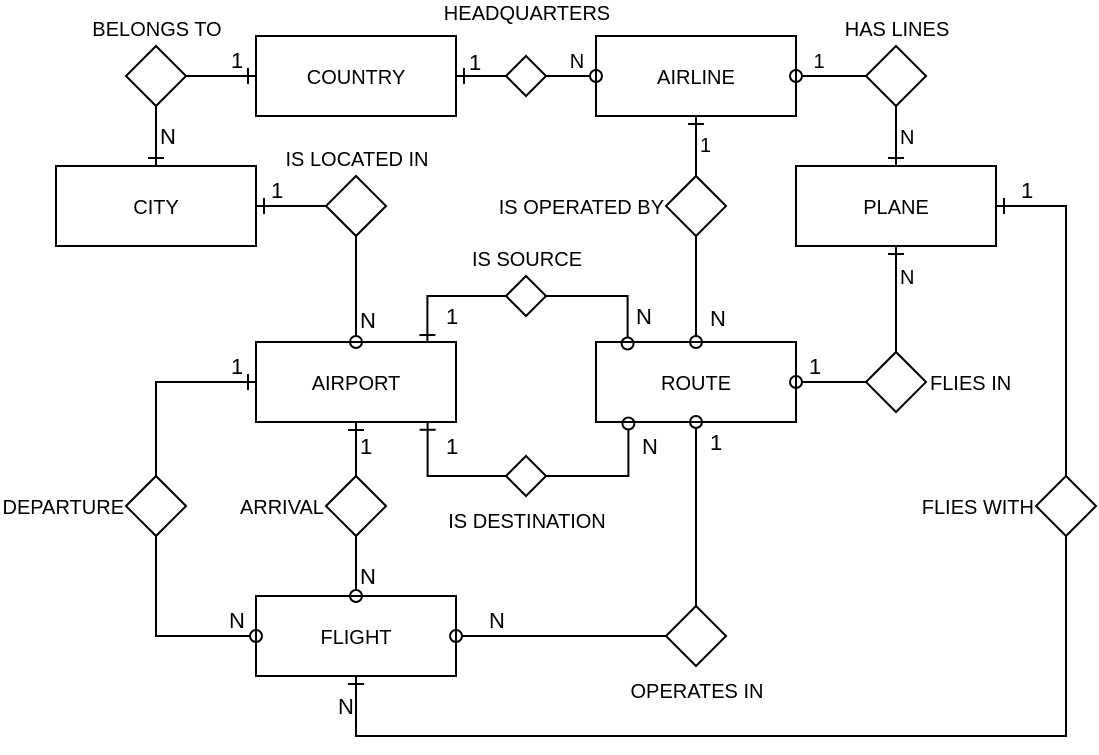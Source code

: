 <mxfile version="26.2.2">
  <diagram name="Pàgina-1" id="oy8qX8HP7gqxA2Tt80Pt">
    <mxGraphModel dx="839" dy="837" grid="1" gridSize="5" guides="1" tooltips="1" connect="1" arrows="1" fold="1" page="1" pageScale="1" pageWidth="827" pageHeight="1169" math="0" shadow="0">
      <root>
        <mxCell id="0" />
        <mxCell id="1" parent="0" />
        <mxCell id="0lUf1MtuBTGIP7ZNgEmc-1" value="FLIGHT" style="whiteSpace=wrap;html=1;align=center;fontSize=10;" parent="1" vertex="1">
          <mxGeometry x="135" y="310" width="100" height="40" as="geometry" />
        </mxCell>
        <mxCell id="0lUf1MtuBTGIP7ZNgEmc-2" value="ROUTE" style="whiteSpace=wrap;html=1;align=center;fontSize=10;" parent="1" vertex="1">
          <mxGeometry x="305" y="183" width="100" height="40" as="geometry" />
        </mxCell>
        <mxCell id="Jjx-5ByLJH9ZUyj1aWBl-4" value="AIRPORT" style="whiteSpace=wrap;html=1;align=center;fontSize=10;" parent="1" vertex="1">
          <mxGeometry x="135" y="183" width="100" height="40" as="geometry" />
        </mxCell>
        <mxCell id="RuAcS0BkeenV3SlfDcj3-1" value="COUNTRY" style="whiteSpace=wrap;html=1;align=center;fontSize=10;" parent="1" vertex="1">
          <mxGeometry x="135" y="30" width="100" height="40" as="geometry" />
        </mxCell>
        <mxCell id="RuAcS0BkeenV3SlfDcj3-3" style="edgeStyle=orthogonalEdgeStyle;rounded=0;orthogonalLoop=1;jettySize=auto;html=1;endArrow=oval;endFill=0;strokeColor=#000000;exitX=0.5;exitY=1;exitDx=0;exitDy=0;entryX=0.5;entryY=0;entryDx=0;entryDy=0;" parent="1" source="Jjx-5ByLJH9ZUyj1aWBl-7" target="Jjx-5ByLJH9ZUyj1aWBl-4" edge="1">
          <mxGeometry relative="1" as="geometry">
            <Array as="points" />
            <mxPoint x="89" y="153" as="sourcePoint" />
            <mxPoint x="-51" y="268" as="targetPoint" />
          </mxGeometry>
        </mxCell>
        <mxCell id="oEbuWqtRimP7kOQXB0fw-22" value="N" style="edgeLabel;html=1;align=left;verticalAlign=middle;resizable=0;points=[];labelPosition=right;verticalLabelPosition=middle;fontColor=#000000;labelBackgroundColor=none;" parent="RuAcS0BkeenV3SlfDcj3-3" vertex="1" connectable="0">
          <mxGeometry x="0.695" y="-2" relative="1" as="geometry">
            <mxPoint x="2" y="-3" as="offset" />
          </mxGeometry>
        </mxCell>
        <mxCell id="RuAcS0BkeenV3SlfDcj3-6" style="edgeStyle=orthogonalEdgeStyle;rounded=0;orthogonalLoop=1;jettySize=auto;html=1;entryX=1;entryY=0.5;entryDx=0;entryDy=0;endArrow=ERone;startFill=0;startArrow=none;curved=0;endFill=0;strokeColor=#000000;exitX=0;exitY=0.5;exitDx=0;exitDy=0;" parent="1" source="Jjx-5ByLJH9ZUyj1aWBl-7" edge="1">
          <mxGeometry relative="1" as="geometry">
            <mxPoint x="-43" y="165.0" as="sourcePoint" />
            <Array as="points" />
            <mxPoint x="135" y="115" as="targetPoint" />
          </mxGeometry>
        </mxCell>
        <mxCell id="oEbuWqtRimP7kOQXB0fw-21" value="1" style="edgeLabel;html=1;align=center;verticalAlign=bottom;resizable=0;points=[];labelPosition=center;verticalLabelPosition=top;fontColor=#000000;labelBackgroundColor=none;" parent="RuAcS0BkeenV3SlfDcj3-6" vertex="1" connectable="0">
          <mxGeometry x="0.619" relative="1" as="geometry">
            <mxPoint x="3" as="offset" />
          </mxGeometry>
        </mxCell>
        <mxCell id="RuAcS0BkeenV3SlfDcj3-10" style="edgeStyle=orthogonalEdgeStyle;rounded=0;orthogonalLoop=1;jettySize=auto;html=1;endArrow=ERone;endFill=0;entryX=0;entryY=0.5;entryDx=0;entryDy=0;exitX=1;exitY=0.5;exitDx=0;exitDy=0;" parent="1" target="RuAcS0BkeenV3SlfDcj3-1" edge="1">
          <mxGeometry relative="1" as="geometry">
            <mxPoint x="100" y="50" as="sourcePoint" />
            <mxPoint x="-79" y="60" as="targetPoint" />
          </mxGeometry>
        </mxCell>
        <mxCell id="oEbuWqtRimP7kOQXB0fw-19" value="1" style="edgeLabel;html=1;align=center;verticalAlign=bottom;resizable=0;points=[];labelPosition=center;verticalLabelPosition=top;labelBackgroundColor=none;" parent="RuAcS0BkeenV3SlfDcj3-10" vertex="1" connectable="0">
          <mxGeometry x="0.074" relative="1" as="geometry">
            <mxPoint x="6" as="offset" />
          </mxGeometry>
        </mxCell>
        <mxCell id="RuAcS0BkeenV3SlfDcj3-11" style="edgeStyle=orthogonalEdgeStyle;rounded=0;orthogonalLoop=1;jettySize=auto;html=1;endArrow=ERone;endFill=0;entryX=0.5;entryY=0;entryDx=0;entryDy=0;exitX=0.5;exitY=1;exitDx=0;exitDy=0;strokeColor=#000000;" parent="1" edge="1">
          <mxGeometry relative="1" as="geometry">
            <mxPoint x="85" y="65" as="sourcePoint" />
            <mxPoint x="85" y="95" as="targetPoint" />
          </mxGeometry>
        </mxCell>
        <mxCell id="oEbuWqtRimP7kOQXB0fw-20" value="N" style="edgeLabel;html=1;align=left;verticalAlign=middle;resizable=0;points=[];labelPosition=right;verticalLabelPosition=middle;labelBackgroundColor=none;" parent="RuAcS0BkeenV3SlfDcj3-11" vertex="1" connectable="0">
          <mxGeometry relative="1" as="geometry">
            <mxPoint as="offset" />
          </mxGeometry>
        </mxCell>
        <mxCell id="RuAcS0BkeenV3SlfDcj3-25" value="AIRLINE" style="whiteSpace=wrap;html=1;align=center;fontSize=10;" parent="1" vertex="1">
          <mxGeometry x="305" y="30" width="100" height="40" as="geometry" />
        </mxCell>
        <mxCell id="RuAcS0BkeenV3SlfDcj3-27" style="edgeStyle=orthogonalEdgeStyle;rounded=0;orthogonalLoop=1;jettySize=auto;html=1;exitX=0.5;exitY=0;exitDx=0;exitDy=0;entryX=0.5;entryY=1;entryDx=0;entryDy=0;endArrow=ERone;endFill=0;" parent="1" source="pUOaG0cmKJUKfOuvgTSS-16" target="RuAcS0BkeenV3SlfDcj3-25" edge="1">
          <mxGeometry relative="1" as="geometry">
            <mxPoint x="165.23" y="100" as="sourcePoint" />
          </mxGeometry>
        </mxCell>
        <mxCell id="oEbuWqtRimP7kOQXB0fw-6" value="1" style="edgeLabel;html=1;align=left;verticalAlign=middle;resizable=0;points=[];fontSize=10;labelPosition=right;verticalLabelPosition=middle;labelBackgroundColor=none;" parent="RuAcS0BkeenV3SlfDcj3-27" vertex="1" connectable="0">
          <mxGeometry x="0.051" relative="1" as="geometry">
            <mxPoint as="offset" />
          </mxGeometry>
        </mxCell>
        <mxCell id="0lUf1MtuBTGIP7ZNgEmc-21" style="edgeStyle=orthogonalEdgeStyle;rounded=0;orthogonalLoop=1;jettySize=auto;html=1;exitX=0.5;exitY=0;exitDx=0;exitDy=0;endArrow=oval;startFill=0;endFill=0;entryX=0.5;entryY=1;entryDx=0;entryDy=0;" parent="1" source="kLsO8XR-prnF1WHLzpbI-22" target="0lUf1MtuBTGIP7ZNgEmc-2" edge="1">
          <mxGeometry relative="1" as="geometry">
            <mxPoint x="355" y="315" as="sourcePoint" />
          </mxGeometry>
        </mxCell>
        <mxCell id="0lUf1MtuBTGIP7ZNgEmc-32" value="1" style="edgeLabel;html=1;align=left;verticalAlign=middle;resizable=0;points=[];labelBackgroundColor=none;labelPosition=right;verticalLabelPosition=middle;spacing=7;" parent="0lUf1MtuBTGIP7ZNgEmc-21" vertex="1" connectable="0">
          <mxGeometry x="0.759" relative="1" as="geometry">
            <mxPoint y="-1" as="offset" />
          </mxGeometry>
        </mxCell>
        <mxCell id="0lUf1MtuBTGIP7ZNgEmc-22" style="edgeStyle=orthogonalEdgeStyle;rounded=0;orthogonalLoop=1;jettySize=auto;html=1;exitX=0;exitY=0.5;exitDx=0;exitDy=0;endArrow=oval;startFill=0;endFill=0;" parent="1" source="kLsO8XR-prnF1WHLzpbI-22" target="0lUf1MtuBTGIP7ZNgEmc-1" edge="1">
          <mxGeometry relative="1" as="geometry">
            <mxPoint x="340" y="330" as="sourcePoint" />
          </mxGeometry>
        </mxCell>
        <mxCell id="0lUf1MtuBTGIP7ZNgEmc-31" value="N" style="edgeLabel;html=1;align=center;verticalAlign=bottom;resizable=0;points=[];labelBackgroundColor=none;labelPosition=center;verticalLabelPosition=top;" parent="0lUf1MtuBTGIP7ZNgEmc-22" vertex="1" connectable="0">
          <mxGeometry x="0.707" relative="1" as="geometry">
            <mxPoint x="4" as="offset" />
          </mxGeometry>
        </mxCell>
        <mxCell id="RuAcS0BkeenV3SlfDcj3-32" value="&lt;span style=&quot;text-align: left;&quot;&gt;FLIES IN&lt;/span&gt;" style="shape=rhombus;perimeter=rhombusPerimeter;html=1;align=left;labelPosition=right;verticalLabelPosition=middle;verticalAlign=middle;fontSize=10;" parent="1" vertex="1">
          <mxGeometry x="440" y="188" width="30" height="30" as="geometry" />
        </mxCell>
        <mxCell id="RuAcS0BkeenV3SlfDcj3-33" value="PLANE" style="whiteSpace=wrap;html=1;align=center;fontSize=10;" parent="1" vertex="1">
          <mxGeometry x="405" y="95" width="100" height="40" as="geometry" />
        </mxCell>
        <mxCell id="RuAcS0BkeenV3SlfDcj3-34" style="edgeStyle=orthogonalEdgeStyle;rounded=0;orthogonalLoop=1;jettySize=auto;html=1;endArrow=oval;startFill=0;startArrow=none;curved=0;endFill=0;entryX=1;entryY=0.5;entryDx=0;entryDy=0;exitX=0;exitY=0.5;exitDx=0;exitDy=0;" parent="1" source="RuAcS0BkeenV3SlfDcj3-35" target="RuAcS0BkeenV3SlfDcj3-25" edge="1">
          <mxGeometry relative="1" as="geometry">
            <mxPoint x="275.23" y="125" as="sourcePoint" />
            <mxPoint x="167.23" y="165" as="targetPoint" />
          </mxGeometry>
        </mxCell>
        <mxCell id="oEbuWqtRimP7kOQXB0fw-7" value="1" style="edgeLabel;html=1;align=center;verticalAlign=bottom;resizable=0;points=[];fontSize=10;labelPosition=center;verticalLabelPosition=top;labelBackgroundColor=none;" parent="RuAcS0BkeenV3SlfDcj3-34" vertex="1" connectable="0">
          <mxGeometry x="0.823" y="-1" relative="1" as="geometry">
            <mxPoint x="8" y="1" as="offset" />
          </mxGeometry>
        </mxCell>
        <mxCell id="RuAcS0BkeenV3SlfDcj3-35" value="&lt;span style=&quot;text-align: left;&quot;&gt;HAS LINES&lt;/span&gt;" style="shape=rhombus;perimeter=rhombusPerimeter;html=1;align=center;labelPosition=center;verticalLabelPosition=top;verticalAlign=bottom;fontSize=10;" parent="1" vertex="1">
          <mxGeometry x="440" y="35" width="30" height="30" as="geometry" />
        </mxCell>
        <mxCell id="RuAcS0BkeenV3SlfDcj3-36" style="edgeStyle=orthogonalEdgeStyle;rounded=0;orthogonalLoop=1;jettySize=auto;html=1;endArrow=oval;startFill=0;startArrow=none;curved=0;endFill=0;entryX=1;entryY=0.5;entryDx=0;entryDy=0;exitX=0;exitY=0.5;exitDx=0;exitDy=0;" parent="1" source="RuAcS0BkeenV3SlfDcj3-32" target="0lUf1MtuBTGIP7ZNgEmc-2" edge="1">
          <mxGeometry relative="1" as="geometry">
            <mxPoint x="407.23" y="128" as="sourcePoint" />
            <mxPoint x="215.23" y="203.0" as="targetPoint" />
            <Array as="points" />
          </mxGeometry>
        </mxCell>
        <mxCell id="0lUf1MtuBTGIP7ZNgEmc-30" value="1" style="edgeLabel;html=1;align=center;verticalAlign=bottom;resizable=0;points=[];labelBackgroundColor=none;labelPosition=center;verticalLabelPosition=top;" parent="RuAcS0BkeenV3SlfDcj3-36" vertex="1" connectable="0">
          <mxGeometry x="0.481" relative="1" as="geometry">
            <mxPoint as="offset" />
          </mxGeometry>
        </mxCell>
        <mxCell id="RuAcS0BkeenV3SlfDcj3-37" style="edgeStyle=orthogonalEdgeStyle;rounded=0;orthogonalLoop=1;jettySize=auto;html=1;endArrow=ERone;endFill=0;entryX=0.5;entryY=1;entryDx=0;entryDy=0;startFill=0;exitX=0.5;exitY=0;exitDx=0;exitDy=0;" parent="1" source="RuAcS0BkeenV3SlfDcj3-32" target="RuAcS0BkeenV3SlfDcj3-33" edge="1">
          <mxGeometry relative="1" as="geometry">
            <mxPoint x="-204.77" y="128" as="sourcePoint" />
            <mxPoint x="240.23" y="158" as="targetPoint" />
          </mxGeometry>
        </mxCell>
        <mxCell id="oEbuWqtRimP7kOQXB0fw-10" value="N" style="edgeLabel;html=1;align=left;verticalAlign=middle;resizable=0;points=[];fontSize=10;labelPosition=right;verticalLabelPosition=middle;labelBackgroundColor=none;" parent="RuAcS0BkeenV3SlfDcj3-37" vertex="1" connectable="0">
          <mxGeometry x="0.267" y="2" relative="1" as="geometry">
            <mxPoint x="2" y="-5" as="offset" />
          </mxGeometry>
        </mxCell>
        <mxCell id="RuAcS0BkeenV3SlfDcj3-38" style="edgeStyle=orthogonalEdgeStyle;rounded=0;orthogonalLoop=1;jettySize=auto;html=1;endArrow=ERone;endFill=0;entryX=0.5;entryY=0;entryDx=0;entryDy=0;exitX=0.5;exitY=1;exitDx=0;exitDy=0;" parent="1" source="RuAcS0BkeenV3SlfDcj3-35" target="RuAcS0BkeenV3SlfDcj3-33" edge="1">
          <mxGeometry relative="1" as="geometry">
            <mxPoint x="265.23" y="185" as="sourcePoint" />
            <mxPoint x="305.23" y="185" as="targetPoint" />
          </mxGeometry>
        </mxCell>
        <mxCell id="oEbuWqtRimP7kOQXB0fw-8" value="N" style="edgeLabel;html=1;align=left;verticalAlign=middle;resizable=0;points=[];fontSize=10;labelPosition=right;verticalLabelPosition=middle;labelBackgroundColor=none;" parent="RuAcS0BkeenV3SlfDcj3-38" vertex="1" connectable="0">
          <mxGeometry x="-0.148" y="-1" relative="1" as="geometry">
            <mxPoint x="1" y="2" as="offset" />
          </mxGeometry>
        </mxCell>
        <mxCell id="oEbuWqtRimP7kOQXB0fw-2" style="edgeStyle=orthogonalEdgeStyle;rounded=0;orthogonalLoop=1;jettySize=auto;html=1;entryX=0;entryY=0.5;entryDx=0;entryDy=0;endArrow=oval;endFill=0;strokeColor=#000000;" parent="1" source="oEbuWqtRimP7kOQXB0fw-1" target="RuAcS0BkeenV3SlfDcj3-25" edge="1">
          <mxGeometry relative="1" as="geometry" />
        </mxCell>
        <mxCell id="oEbuWqtRimP7kOQXB0fw-9" value="N" style="edgeLabel;html=1;align=center;verticalAlign=bottom;resizable=0;points=[];fontSize=10;labelPosition=center;verticalLabelPosition=top;fontColor=#000000;labelBackgroundColor=none;" parent="oEbuWqtRimP7kOQXB0fw-2" vertex="1" connectable="0">
          <mxGeometry x="0.672" y="-1" relative="1" as="geometry">
            <mxPoint x="-1" y="-1" as="offset" />
          </mxGeometry>
        </mxCell>
        <mxCell id="oEbuWqtRimP7kOQXB0fw-3" style="edgeStyle=orthogonalEdgeStyle;rounded=0;orthogonalLoop=1;jettySize=auto;html=1;exitX=0;exitY=0.5;exitDx=0;exitDy=0;entryX=1;entryY=0.5;entryDx=0;entryDy=0;endArrow=ERone;endFill=0;fontColor=#000000;strokeColor=#000000;" parent="1" source="oEbuWqtRimP7kOQXB0fw-1" target="RuAcS0BkeenV3SlfDcj3-1" edge="1">
          <mxGeometry relative="1" as="geometry" />
        </mxCell>
        <mxCell id="oEbuWqtRimP7kOQXB0fw-18" value="1" style="edgeLabel;html=1;align=center;verticalAlign=bottom;resizable=0;points=[];labelPosition=center;verticalLabelPosition=top;fontColor=#000000;labelBackgroundColor=none;" parent="oEbuWqtRimP7kOQXB0fw-3" vertex="1" connectable="0">
          <mxGeometry x="0.74" y="1" relative="1" as="geometry">
            <mxPoint x="6" as="offset" />
          </mxGeometry>
        </mxCell>
        <mxCell id="oEbuWqtRimP7kOQXB0fw-1" value="HEADQUARTERS" style="shape=rhombus;perimeter=rhombusPerimeter;html=1;align=center;fontSize=10;labelPosition=center;verticalLabelPosition=top;verticalAlign=bottom;fontColor=#000000;strokeColor=#000000;spacing=15;" parent="1" vertex="1">
          <mxGeometry x="260" y="40" width="20" height="20" as="geometry" />
        </mxCell>
        <mxCell id="Jjx-5ByLJH9ZUyj1aWBl-7" value="&lt;span style=&quot;text-align: left;&quot;&gt;IS LOCATED IN&lt;/span&gt;" style="shape=rhombus;perimeter=rhombusPerimeter;html=1;align=center;fontSize=10;labelPosition=center;verticalLabelPosition=top;verticalAlign=bottom;" parent="1" vertex="1">
          <mxGeometry x="170" y="100" width="30" height="30" as="geometry" />
        </mxCell>
        <mxCell id="pUOaG0cmKJUKfOuvgTSS-17" style="edgeStyle=orthogonalEdgeStyle;rounded=0;orthogonalLoop=1;jettySize=auto;html=1;exitX=0.5;exitY=1;exitDx=0;exitDy=0;entryX=0.5;entryY=0;entryDx=0;entryDy=0;endArrow=oval;endFill=0;" parent="1" source="pUOaG0cmKJUKfOuvgTSS-16" target="0lUf1MtuBTGIP7ZNgEmc-2" edge="1">
          <mxGeometry relative="1" as="geometry">
            <mxPoint x="165.23" y="153" as="sourcePoint" />
            <mxPoint x="165.23" y="188.0" as="targetPoint" />
          </mxGeometry>
        </mxCell>
        <mxCell id="pUOaG0cmKJUKfOuvgTSS-18" value="N" style="edgeLabel;html=1;align=left;verticalAlign=middle;resizable=0;points=[];labelPosition=right;verticalLabelPosition=middle;spacing=7;" parent="pUOaG0cmKJUKfOuvgTSS-17" vertex="1" connectable="0">
          <mxGeometry x="0.285" relative="1" as="geometry">
            <mxPoint y="7" as="offset" />
          </mxGeometry>
        </mxCell>
        <mxCell id="pUOaG0cmKJUKfOuvgTSS-16" value="&lt;div style=&quot;text-align: left;&quot;&gt;&lt;span style=&quot;background-color: transparent; color: light-dark(rgb(0, 0, 0), rgb(255, 255, 255));&quot;&gt;IS OPERATED BY&lt;/span&gt;&lt;/div&gt;" style="shape=rhombus;perimeter=rhombusPerimeter;html=1;align=right;labelPosition=left;verticalLabelPosition=middle;verticalAlign=middle;fontSize=10;" parent="1" vertex="1">
          <mxGeometry x="340" y="100" width="30" height="30" as="geometry" />
        </mxCell>
        <mxCell id="0lUf1MtuBTGIP7ZNgEmc-3" value="&lt;span style=&quot;text-align: left;&quot;&gt;ARRIVAL&lt;/span&gt;" style="shape=rhombus;perimeter=rhombusPerimeter;html=1;align=right;labelPosition=left;verticalLabelPosition=middle;verticalAlign=middle;fontSize=10;" parent="1" vertex="1">
          <mxGeometry x="170" y="250" width="30" height="30" as="geometry" />
        </mxCell>
        <mxCell id="0lUf1MtuBTGIP7ZNgEmc-4" value="&lt;span style=&quot;text-align: left;&quot;&gt;DEPARTURE&lt;/span&gt;" style="shape=rhombus;perimeter=rhombusPerimeter;html=1;align=right;labelPosition=left;verticalLabelPosition=middle;verticalAlign=middle;fontSize=10;" parent="1" vertex="1">
          <mxGeometry x="70" y="250" width="30" height="30" as="geometry" />
        </mxCell>
        <mxCell id="0lUf1MtuBTGIP7ZNgEmc-5" style="edgeStyle=orthogonalEdgeStyle;rounded=0;orthogonalLoop=1;jettySize=auto;html=1;endArrow=oval;startFill=0;exitX=0.5;exitY=1;exitDx=0;exitDy=0;entryX=0;entryY=0.5;entryDx=0;entryDy=0;endFill=0;" parent="1" source="0lUf1MtuBTGIP7ZNgEmc-4" target="0lUf1MtuBTGIP7ZNgEmc-1" edge="1">
          <mxGeometry relative="1" as="geometry">
            <mxPoint x="62" y="315" as="targetPoint" />
          </mxGeometry>
        </mxCell>
        <mxCell id="0lUf1MtuBTGIP7ZNgEmc-12" value="N" style="edgeLabel;html=1;align=center;verticalAlign=bottom;resizable=0;points=[];labelBackgroundColor=none;labelPosition=center;verticalLabelPosition=top;" parent="0lUf1MtuBTGIP7ZNgEmc-5" vertex="1" connectable="0">
          <mxGeometry x="0.021" relative="1" as="geometry">
            <mxPoint x="39" as="offset" />
          </mxGeometry>
        </mxCell>
        <mxCell id="0lUf1MtuBTGIP7ZNgEmc-6" style="edgeStyle=orthogonalEdgeStyle;rounded=0;orthogonalLoop=1;jettySize=auto;html=1;endArrow=oval;startFill=0;entryX=0.5;entryY=0;entryDx=0;entryDy=0;exitX=0.5;exitY=1;exitDx=0;exitDy=0;endFill=0;" parent="1" source="0lUf1MtuBTGIP7ZNgEmc-3" target="0lUf1MtuBTGIP7ZNgEmc-1" edge="1">
          <mxGeometry relative="1" as="geometry">
            <mxPoint x="112" y="310" as="targetPoint" />
          </mxGeometry>
        </mxCell>
        <mxCell id="0lUf1MtuBTGIP7ZNgEmc-11" value="N" style="edgeLabel;html=1;align=left;verticalAlign=middle;resizable=0;points=[];labelBackgroundColor=none;labelPosition=right;verticalLabelPosition=middle;" parent="0lUf1MtuBTGIP7ZNgEmc-6" vertex="1" connectable="0">
          <mxGeometry x="0.102" relative="1" as="geometry">
            <mxPoint y="3" as="offset" />
          </mxGeometry>
        </mxCell>
        <mxCell id="0lUf1MtuBTGIP7ZNgEmc-7" style="edgeStyle=orthogonalEdgeStyle;rounded=0;orthogonalLoop=1;jettySize=auto;html=1;entryX=0;entryY=0.5;entryDx=0;entryDy=0;endArrow=ERone;startFill=0;exitX=0.5;exitY=0;exitDx=0;exitDy=0;endFill=0;" parent="1" source="0lUf1MtuBTGIP7ZNgEmc-4" target="Jjx-5ByLJH9ZUyj1aWBl-4" edge="1">
          <mxGeometry relative="1" as="geometry" />
        </mxCell>
        <mxCell id="0lUf1MtuBTGIP7ZNgEmc-9" value="1" style="edgeLabel;html=1;align=center;verticalAlign=bottom;resizable=0;points=[];labelBackgroundColor=none;labelPosition=center;verticalLabelPosition=top;" parent="0lUf1MtuBTGIP7ZNgEmc-7" vertex="1" connectable="0">
          <mxGeometry x="0.528" y="-1" relative="1" as="geometry">
            <mxPoint x="13" y="-1" as="offset" />
          </mxGeometry>
        </mxCell>
        <mxCell id="0lUf1MtuBTGIP7ZNgEmc-8" style="edgeStyle=orthogonalEdgeStyle;rounded=0;orthogonalLoop=1;jettySize=auto;html=1;entryX=0.5;entryY=1;entryDx=0;entryDy=0;endArrow=ERone;startFill=0;exitX=0.5;exitY=0;exitDx=0;exitDy=0;endFill=0;" parent="1" source="0lUf1MtuBTGIP7ZNgEmc-3" target="Jjx-5ByLJH9ZUyj1aWBl-4" edge="1">
          <mxGeometry relative="1" as="geometry" />
        </mxCell>
        <mxCell id="0lUf1MtuBTGIP7ZNgEmc-10" value="1" style="edgeLabel;html=1;align=left;verticalAlign=middle;resizable=0;points=[];labelBackgroundColor=none;labelPosition=right;verticalLabelPosition=middle;" parent="0lUf1MtuBTGIP7ZNgEmc-8" vertex="1" connectable="0">
          <mxGeometry x="0.393" relative="1" as="geometry">
            <mxPoint y="4" as="offset" />
          </mxGeometry>
        </mxCell>
        <mxCell id="0lUf1MtuBTGIP7ZNgEmc-15" style="edgeStyle=orthogonalEdgeStyle;rounded=0;orthogonalLoop=1;jettySize=auto;html=1;entryX=0.857;entryY=0.013;entryDx=0;entryDy=0;entryPerimeter=0;endArrow=ERone;endFill=0;" parent="1" source="0lUf1MtuBTGIP7ZNgEmc-13" target="Jjx-5ByLJH9ZUyj1aWBl-4" edge="1">
          <mxGeometry relative="1" as="geometry" />
        </mxCell>
        <mxCell id="0lUf1MtuBTGIP7ZNgEmc-28" value="1" style="edgeLabel;html=1;align=left;verticalAlign=middle;resizable=0;points=[];labelPosition=right;verticalLabelPosition=middle;labelBackgroundColor=none;" parent="0lUf1MtuBTGIP7ZNgEmc-15" vertex="1" connectable="0">
          <mxGeometry x="0.017" y="-1" relative="1" as="geometry">
            <mxPoint y="11" as="offset" />
          </mxGeometry>
        </mxCell>
        <mxCell id="0lUf1MtuBTGIP7ZNgEmc-13" value="&lt;span style=&quot;text-align: left;&quot;&gt;IS SOURCE&lt;/span&gt;" style="shape=rhombus;perimeter=rhombusPerimeter;html=1;align=center;labelPosition=center;verticalLabelPosition=top;verticalAlign=bottom;fontSize=10;" parent="1" vertex="1">
          <mxGeometry x="260" y="150" width="20" height="20" as="geometry" />
        </mxCell>
        <mxCell id="0lUf1MtuBTGIP7ZNgEmc-14" value="&lt;span style=&quot;text-align: left;&quot;&gt;IS DESTINATION&lt;/span&gt;" style="shape=rhombus;perimeter=rhombusPerimeter;html=1;align=center;labelPosition=center;verticalLabelPosition=bottom;verticalAlign=top;fontSize=10;" parent="1" vertex="1">
          <mxGeometry x="260" y="240" width="20" height="20" as="geometry" />
        </mxCell>
        <mxCell id="0lUf1MtuBTGIP7ZNgEmc-16" style="edgeStyle=orthogonalEdgeStyle;rounded=0;orthogonalLoop=1;jettySize=auto;html=1;exitX=0;exitY=0.5;exitDx=0;exitDy=0;entryX=0.858;entryY=0.997;entryDx=0;entryDy=0;entryPerimeter=0;endArrow=ERone;endFill=0;" parent="1" source="0lUf1MtuBTGIP7ZNgEmc-14" target="Jjx-5ByLJH9ZUyj1aWBl-4" edge="1">
          <mxGeometry relative="1" as="geometry" />
        </mxCell>
        <mxCell id="0lUf1MtuBTGIP7ZNgEmc-26" value="1" style="edgeLabel;html=1;align=left;verticalAlign=middle;resizable=0;points=[];labelBackgroundColor=none;labelPosition=right;verticalLabelPosition=middle;" parent="0lUf1MtuBTGIP7ZNgEmc-16" vertex="1" connectable="0">
          <mxGeometry x="-0.069" y="-2" relative="1" as="geometry">
            <mxPoint x="-1" y="-13" as="offset" />
          </mxGeometry>
        </mxCell>
        <mxCell id="0lUf1MtuBTGIP7ZNgEmc-18" style="edgeStyle=orthogonalEdgeStyle;rounded=0;orthogonalLoop=1;jettySize=auto;html=1;exitX=1;exitY=0.5;exitDx=0;exitDy=0;entryX=0.158;entryY=0.019;entryDx=0;entryDy=0;entryPerimeter=0;endArrow=oval;endFill=0;" parent="1" source="0lUf1MtuBTGIP7ZNgEmc-13" target="0lUf1MtuBTGIP7ZNgEmc-2" edge="1">
          <mxGeometry relative="1" as="geometry">
            <mxPoint x="280" y="190" as="sourcePoint" />
            <mxPoint x="303.8" y="189.28" as="targetPoint" />
          </mxGeometry>
        </mxCell>
        <mxCell id="0lUf1MtuBTGIP7ZNgEmc-33" value="N" style="edgeLabel;html=1;align=left;verticalAlign=middle;resizable=0;points=[];spacing=4;labelBackgroundColor=none;labelPosition=right;verticalLabelPosition=middle;" parent="0lUf1MtuBTGIP7ZNgEmc-18" vertex="1" connectable="0">
          <mxGeometry x="0.562" relative="1" as="geometry">
            <mxPoint as="offset" />
          </mxGeometry>
        </mxCell>
        <mxCell id="0lUf1MtuBTGIP7ZNgEmc-19" style="edgeStyle=orthogonalEdgeStyle;rounded=0;orthogonalLoop=1;jettySize=auto;html=1;exitX=1;exitY=0.5;exitDx=0;exitDy=0;entryX=0.162;entryY=1.019;entryDx=0;entryDy=0;entryPerimeter=0;endArrow=oval;endFill=0;" parent="1" source="0lUf1MtuBTGIP7ZNgEmc-14" target="0lUf1MtuBTGIP7ZNgEmc-2" edge="1">
          <mxGeometry relative="1" as="geometry" />
        </mxCell>
        <mxCell id="0lUf1MtuBTGIP7ZNgEmc-25" value="N" style="edgeLabel;html=1;align=left;verticalAlign=middle;resizable=0;points=[];labelBackgroundColor=none;labelPosition=right;verticalLabelPosition=middle;spacing=7;" parent="0lUf1MtuBTGIP7ZNgEmc-19" vertex="1" connectable="0">
          <mxGeometry x="-0.158" y="2" relative="1" as="geometry">
            <mxPoint x="12" y="-13" as="offset" />
          </mxGeometry>
        </mxCell>
        <mxCell id="m4aUS_WA_2dvIgAoUMfI-1" value="CITY" style="whiteSpace=wrap;html=1;align=center;fontSize=10;" parent="1" vertex="1">
          <mxGeometry x="35" y="95" width="100" height="40" as="geometry" />
        </mxCell>
        <mxCell id="m4aUS_WA_2dvIgAoUMfI-2" value="&lt;span style=&quot;text-align: left;&quot;&gt;BELONGS TO&lt;/span&gt;" style="shape=rhombus;perimeter=rhombusPerimeter;html=1;align=center;fontSize=10;labelPosition=center;verticalLabelPosition=top;verticalAlign=bottom;" parent="1" vertex="1">
          <mxGeometry x="70" y="35" width="30" height="30" as="geometry" />
        </mxCell>
        <mxCell id="kLsO8XR-prnF1WHLzpbI-17" style="edgeStyle=orthogonalEdgeStyle;rounded=0;orthogonalLoop=1;jettySize=auto;html=1;entryX=0.5;entryY=1;entryDx=0;entryDy=0;endArrow=ERone;endFill=0;" parent="1" source="kLsO8XR-prnF1WHLzpbI-16" target="0lUf1MtuBTGIP7ZNgEmc-1" edge="1">
          <mxGeometry relative="1" as="geometry">
            <Array as="points">
              <mxPoint x="540" y="380" />
              <mxPoint x="185" y="380" />
            </Array>
          </mxGeometry>
        </mxCell>
        <mxCell id="kLsO8XR-prnF1WHLzpbI-20" value="N" style="edgeLabel;html=1;align=right;verticalAlign=middle;resizable=0;points=[];labelBackgroundColor=none;labelPosition=left;verticalLabelPosition=middle;" parent="kLsO8XR-prnF1WHLzpbI-17" vertex="1" connectable="0">
          <mxGeometry x="0.938" y="1" relative="1" as="geometry">
            <mxPoint as="offset" />
          </mxGeometry>
        </mxCell>
        <mxCell id="kLsO8XR-prnF1WHLzpbI-18" style="edgeStyle=orthogonalEdgeStyle;rounded=0;orthogonalLoop=1;jettySize=auto;html=1;entryX=1;entryY=0.5;entryDx=0;entryDy=0;exitX=0.5;exitY=0;exitDx=0;exitDy=0;endArrow=ERone;endFill=0;" parent="1" source="kLsO8XR-prnF1WHLzpbI-16" target="RuAcS0BkeenV3SlfDcj3-33" edge="1">
          <mxGeometry relative="1" as="geometry" />
        </mxCell>
        <mxCell id="kLsO8XR-prnF1WHLzpbI-19" value="1" style="edgeLabel;html=1;align=center;verticalAlign=bottom;resizable=0;points=[];labelBackgroundColor=none;labelPosition=center;verticalLabelPosition=top;" parent="kLsO8XR-prnF1WHLzpbI-18" vertex="1" connectable="0">
          <mxGeometry x="0.686" y="-1" relative="1" as="geometry">
            <mxPoint x="-12" y="1" as="offset" />
          </mxGeometry>
        </mxCell>
        <mxCell id="kLsO8XR-prnF1WHLzpbI-16" value="&lt;span style=&quot;text-align: left;&quot;&gt;FLIES WITH&lt;/span&gt;" style="shape=rhombus;perimeter=rhombusPerimeter;html=1;align=right;labelPosition=left;verticalLabelPosition=middle;verticalAlign=middle;fontSize=10;" parent="1" vertex="1">
          <mxGeometry x="525" y="250" width="30" height="30" as="geometry" />
        </mxCell>
        <mxCell id="kLsO8XR-prnF1WHLzpbI-22" value="&lt;span style=&quot;text-align: left;&quot;&gt;OPERATES IN&lt;/span&gt;" style="shape=rhombus;perimeter=rhombusPerimeter;html=1;align=center;labelPosition=center;verticalLabelPosition=bottom;verticalAlign=top;fontSize=10;" parent="1" vertex="1">
          <mxGeometry x="340" y="315" width="30" height="30" as="geometry" />
        </mxCell>
      </root>
    </mxGraphModel>
  </diagram>
</mxfile>
